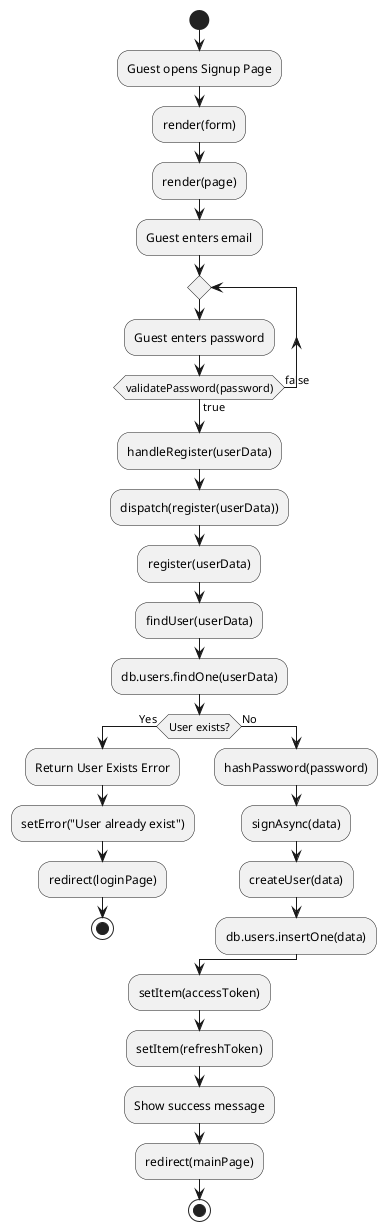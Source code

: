 @startuml
start

:Guest opens Signup Page;
:render(form);
:render(page);


:Guest enters email;

repeat
  :Guest enters password;
repeat while (validatePassword(password)) is (false) not (true)


:handleRegister(userData);
:dispatch(register(userData));
:register(userData);
:findUser(userData);
:db.users.findOne(userData);

if (User exists?) then (Yes)
  :Return User Exists Error;
  :setError("User already exist");
  :redirect(loginPage);
  stop
else (No)
  :hashPassword(password);
  :signAsync(data);
  :createUser(data);
  :db.users.insertOne(data);
endif

:setItem(accessToken);
:setItem(refreshToken);
:Show success message;
:redirect(mainPage);

stop
@enduml
